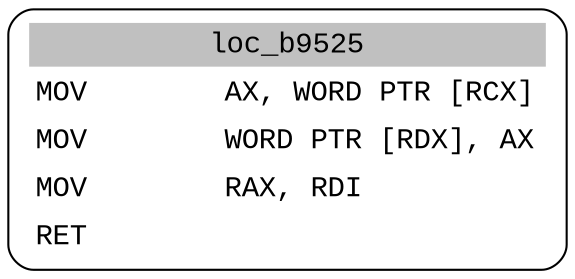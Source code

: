 digraph asm_graph {
1941 [
shape="Mrecord" fontname="Courier New"label =<<table border="0" cellborder="0" cellpadding="3"><tr><td align="center" colspan="2" bgcolor="grey">loc_b9525</td></tr><tr><td align="left">MOV        AX, WORD PTR [RCX]</td></tr><tr><td align="left">MOV        WORD PTR [RDX], AX</td></tr><tr><td align="left">MOV        RAX, RDI</td></tr><tr><td align="left">RET        </td></tr></table>> ];
}